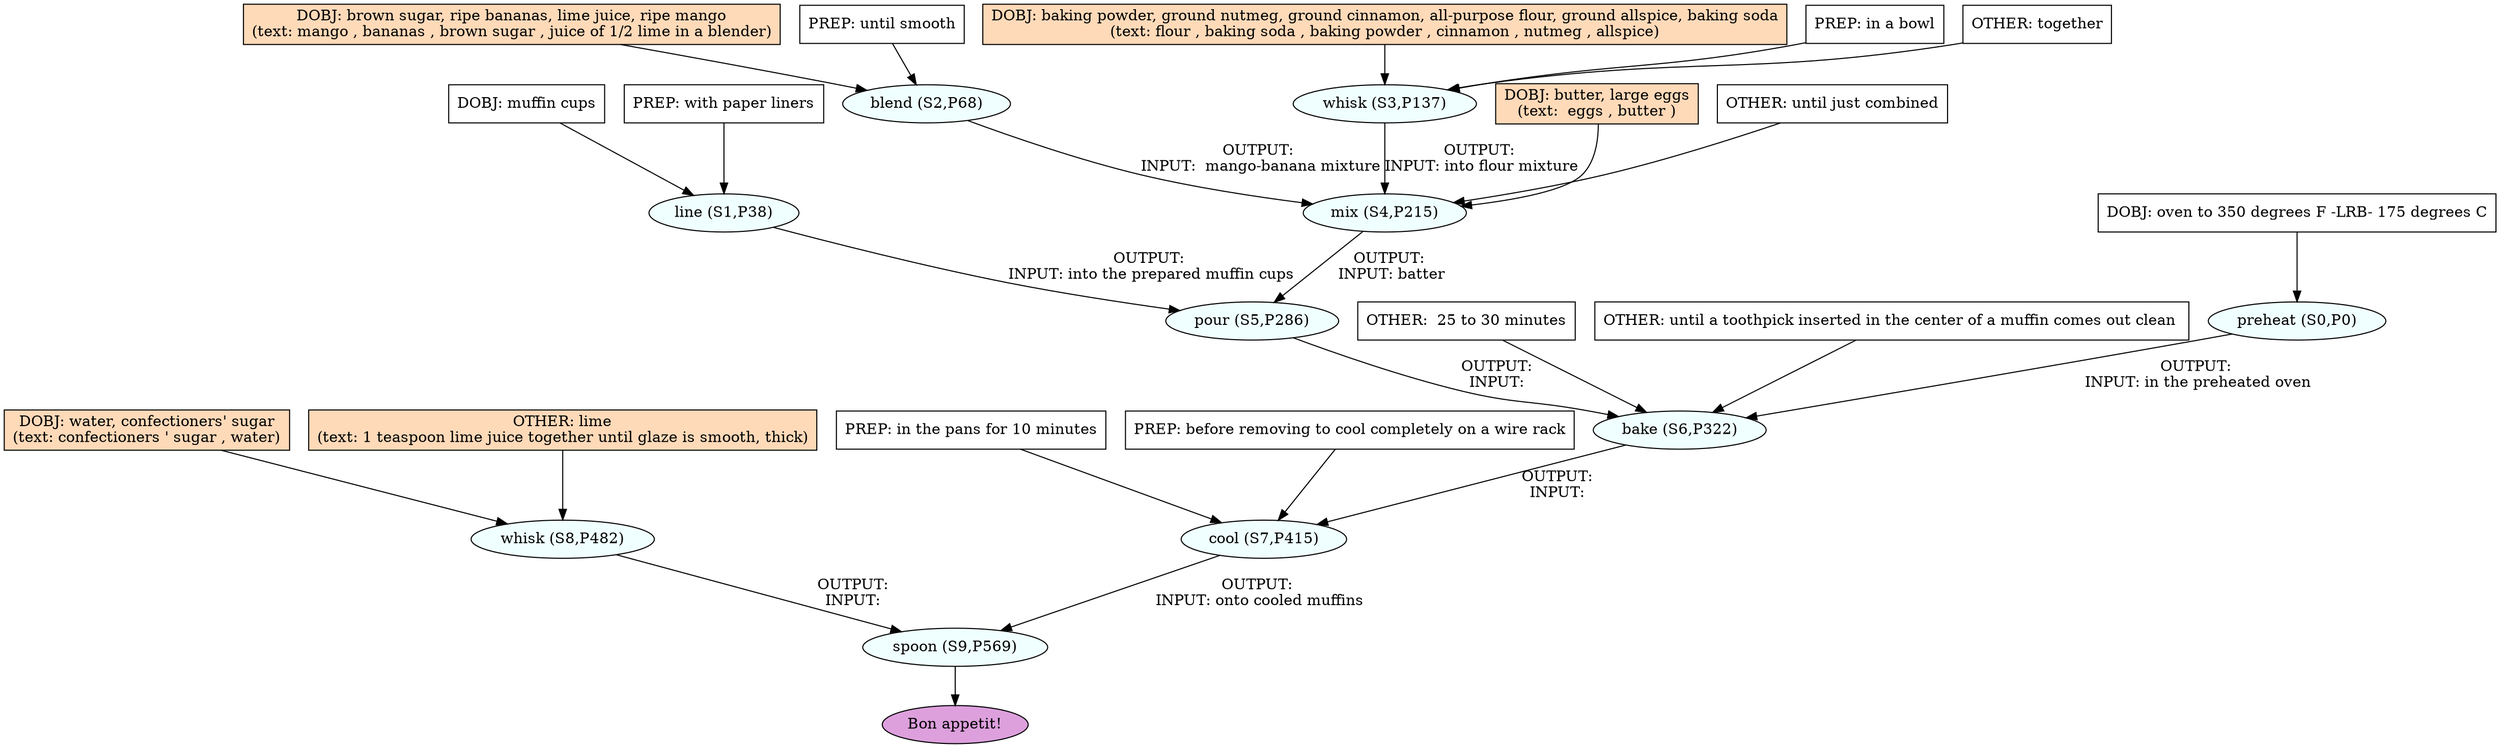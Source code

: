 digraph recipe {
E0[label="preheat (S0,P0)", shape=oval, style=filled, fillcolor=azure]
E1[label="line (S1,P38)", shape=oval, style=filled, fillcolor=azure]
E2[label="blend (S2,P68)", shape=oval, style=filled, fillcolor=azure]
E3[label="whisk (S3,P137)", shape=oval, style=filled, fillcolor=azure]
E4[label="mix (S4,P215)", shape=oval, style=filled, fillcolor=azure]
E5[label="pour (S5,P286)", shape=oval, style=filled, fillcolor=azure]
E6[label="bake (S6,P322)", shape=oval, style=filled, fillcolor=azure]
E7[label="cool (S7,P415)", shape=oval, style=filled, fillcolor=azure]
E8[label="whisk (S8,P482)", shape=oval, style=filled, fillcolor=azure]
E9[label="spoon (S9,P569)", shape=oval, style=filled, fillcolor=azure]
D1[label="DOBJ: muffin cups", shape=box, style=filled, fillcolor=white]
D1 -> E1
P1_0[label="PREP: with paper liners", shape=box, style=filled, fillcolor=white]
P1_0 -> E1
D0[label="DOBJ: oven to 350 degrees F -LRB- 175 degrees C", shape=box, style=filled, fillcolor=white]
D0 -> E0
D3[label="DOBJ: baking powder, ground nutmeg, ground cinnamon, all-purpose flour, ground allspice, baking soda
(text: flour , baking soda , baking powder , cinnamon , nutmeg , allspice)", shape=box, style=filled, fillcolor=peachpuff]
D3 -> E3
P3_0[label="PREP: in a bowl", shape=box, style=filled, fillcolor=white]
P3_0 -> E3
O3_0[label="OTHER: together", shape=box, style=filled, fillcolor=white]
O3_0 -> E3
D2[label="DOBJ: brown sugar, ripe bananas, lime juice, ripe mango
(text: mango , bananas , brown sugar , juice of 1/2 lime in a blender)", shape=box, style=filled, fillcolor=peachpuff]
D2 -> E2
P2_0[label="PREP: until smooth", shape=box, style=filled, fillcolor=white]
P2_0 -> E2
D8[label="DOBJ: water, confectioners' sugar
(text: confectioners ' sugar , water)", shape=box, style=filled, fillcolor=peachpuff]
D8 -> E8
O8_0[label="OTHER: lime
(text: 1 teaspoon lime juice together until glaze is smooth, thick)", shape=box, style=filled, fillcolor=peachpuff]
O8_0 -> E8
D4_ing[label="DOBJ: butter, large eggs
(text:  eggs , butter )", shape=box, style=filled, fillcolor=peachpuff]
D4_ing -> E4
E2 -> E4 [label="OUTPUT: 
INPUT:  mango-banana mixture"]
E3 -> E4 [label="OUTPUT: 
INPUT: into flour mixture"]
O4_0_0[label="OTHER: until just combined", shape=box, style=filled, fillcolor=white]
O4_0_0 -> E4
E4 -> E5 [label="OUTPUT: 
INPUT: batter"]
E1 -> E5 [label="OUTPUT: 
INPUT: into the prepared muffin cups"]
E5 -> E6 [label="OUTPUT: 
INPUT: "]
E0 -> E6 [label="OUTPUT: 
INPUT: in the preheated oven"]
O6_0_0[label="OTHER:  25 to 30 minutes", shape=box, style=filled, fillcolor=white]
O6_0_0 -> E6
O6_0_1[label="OTHER: until a toothpick inserted in the center of a muffin comes out clean ", shape=box, style=filled, fillcolor=white]
O6_0_1 -> E6
E6 -> E7 [label="OUTPUT: 
INPUT: "]
P7_0_0[label="PREP: in the pans for 10 minutes", shape=box, style=filled, fillcolor=white]
P7_0_0 -> E7
P7_1_0[label="PREP: before removing to cool completely on a wire rack", shape=box, style=filled, fillcolor=white]
P7_1_0 -> E7
E8 -> E9 [label="OUTPUT: 
INPUT: "]
E7 -> E9 [label="OUTPUT: 
INPUT: onto cooled muffins"]
EOR[label="Bon appetit!", shape=oval, style=filled, fillcolor=plum]
E9 -> EOR
}
